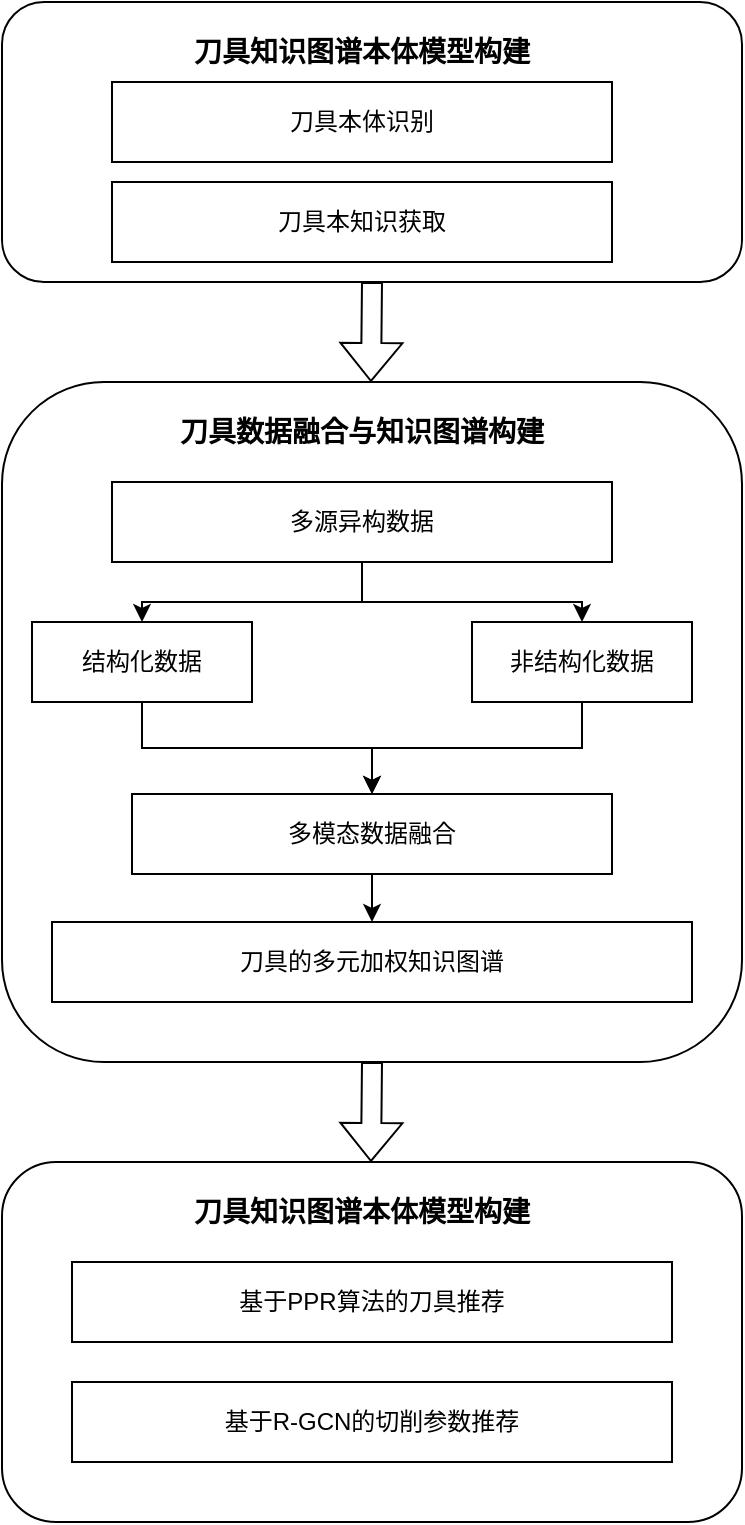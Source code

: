 <mxfile version="21.6.2" type="github">
  <diagram name="Page-1" id="p1Gr9pFNRzvYWjwsrW89">
    <mxGraphModel dx="1232" dy="1106" grid="1" gridSize="10" guides="1" tooltips="1" connect="1" arrows="1" fold="1" page="1" pageScale="1" pageWidth="827" pageHeight="1169" math="0" shadow="0">
      <root>
        <mxCell id="0" />
        <mxCell id="1" parent="0" />
        <mxCell id="OfRuzW8HElULrBoSLvWS-1" value="" style="rounded=1;whiteSpace=wrap;html=1;" vertex="1" parent="1">
          <mxGeometry x="165" y="120" width="370" height="140" as="geometry" />
        </mxCell>
        <mxCell id="OfRuzW8HElULrBoSLvWS-2" value="&lt;font style=&quot;font-size: 14px;&quot;&gt;&lt;b&gt;刀具知识图谱本体模型构建&lt;/b&gt;&lt;/font&gt;" style="text;html=1;strokeColor=none;fillColor=none;align=center;verticalAlign=middle;whiteSpace=wrap;rounded=0;" vertex="1" parent="1">
          <mxGeometry x="240" y="130" width="210" height="30" as="geometry" />
        </mxCell>
        <mxCell id="OfRuzW8HElULrBoSLvWS-3" value="" style="rounded=1;whiteSpace=wrap;html=1;" vertex="1" parent="1">
          <mxGeometry x="165" y="310" width="370" height="340" as="geometry" />
        </mxCell>
        <mxCell id="OfRuzW8HElULrBoSLvWS-4" value="&lt;font style=&quot;font-size: 14px;&quot;&gt;&lt;b&gt;刀具数据融合与知识图谱构建&lt;/b&gt;&lt;/font&gt;" style="text;html=1;strokeColor=none;fillColor=none;align=center;verticalAlign=middle;whiteSpace=wrap;rounded=0;" vertex="1" parent="1">
          <mxGeometry x="240" y="320" width="210" height="30" as="geometry" />
        </mxCell>
        <mxCell id="OfRuzW8HElULrBoSLvWS-5" value="" style="rounded=1;whiteSpace=wrap;html=1;" vertex="1" parent="1">
          <mxGeometry x="165" y="700" width="370" height="180" as="geometry" />
        </mxCell>
        <mxCell id="OfRuzW8HElULrBoSLvWS-6" value="&lt;font style=&quot;font-size: 14px;&quot;&gt;&lt;b&gt;刀具知识图谱本体模型构建&lt;/b&gt;&lt;/font&gt;" style="text;html=1;strokeColor=none;fillColor=none;align=center;verticalAlign=middle;whiteSpace=wrap;rounded=0;" vertex="1" parent="1">
          <mxGeometry x="240" y="710" width="210" height="30" as="geometry" />
        </mxCell>
        <mxCell id="OfRuzW8HElULrBoSLvWS-7" value="刀具本体识别" style="rounded=0;whiteSpace=wrap;html=1;" vertex="1" parent="1">
          <mxGeometry x="220" y="160" width="250" height="40" as="geometry" />
        </mxCell>
        <mxCell id="OfRuzW8HElULrBoSLvWS-8" value="刀具本知识获取" style="rounded=0;whiteSpace=wrap;html=1;" vertex="1" parent="1">
          <mxGeometry x="220" y="210" width="250" height="40" as="geometry" />
        </mxCell>
        <mxCell id="OfRuzW8HElULrBoSLvWS-21" style="edgeStyle=orthogonalEdgeStyle;rounded=0;orthogonalLoop=1;jettySize=auto;html=1;exitX=0.5;exitY=1;exitDx=0;exitDy=0;entryX=0.5;entryY=0;entryDx=0;entryDy=0;" edge="1" parent="1" source="OfRuzW8HElULrBoSLvWS-9" target="OfRuzW8HElULrBoSLvWS-10">
          <mxGeometry relative="1" as="geometry" />
        </mxCell>
        <mxCell id="OfRuzW8HElULrBoSLvWS-23" style="edgeStyle=orthogonalEdgeStyle;rounded=0;orthogonalLoop=1;jettySize=auto;html=1;exitX=0.5;exitY=1;exitDx=0;exitDy=0;entryX=0.5;entryY=0;entryDx=0;entryDy=0;" edge="1" parent="1" source="OfRuzW8HElULrBoSLvWS-9" target="OfRuzW8HElULrBoSLvWS-11">
          <mxGeometry relative="1" as="geometry" />
        </mxCell>
        <mxCell id="OfRuzW8HElULrBoSLvWS-9" value="多源异构数据" style="rounded=0;whiteSpace=wrap;html=1;" vertex="1" parent="1">
          <mxGeometry x="220" y="360" width="250" height="40" as="geometry" />
        </mxCell>
        <mxCell id="OfRuzW8HElULrBoSLvWS-25" style="edgeStyle=orthogonalEdgeStyle;rounded=0;orthogonalLoop=1;jettySize=auto;html=1;exitX=0.5;exitY=1;exitDx=0;exitDy=0;" edge="1" parent="1" source="OfRuzW8HElULrBoSLvWS-10" target="OfRuzW8HElULrBoSLvWS-12">
          <mxGeometry relative="1" as="geometry" />
        </mxCell>
        <mxCell id="OfRuzW8HElULrBoSLvWS-10" value="结构化数据" style="rounded=0;whiteSpace=wrap;html=1;" vertex="1" parent="1">
          <mxGeometry x="180" y="430" width="110" height="40" as="geometry" />
        </mxCell>
        <mxCell id="OfRuzW8HElULrBoSLvWS-28" style="edgeStyle=orthogonalEdgeStyle;rounded=0;orthogonalLoop=1;jettySize=auto;html=1;exitX=0.5;exitY=1;exitDx=0;exitDy=0;entryX=0.5;entryY=0;entryDx=0;entryDy=0;" edge="1" parent="1" source="OfRuzW8HElULrBoSLvWS-11" target="OfRuzW8HElULrBoSLvWS-12">
          <mxGeometry relative="1" as="geometry">
            <mxPoint x="350" y="500" as="targetPoint" />
          </mxGeometry>
        </mxCell>
        <mxCell id="OfRuzW8HElULrBoSLvWS-11" value="非结构化数据" style="rounded=0;whiteSpace=wrap;html=1;" vertex="1" parent="1">
          <mxGeometry x="400" y="430" width="110" height="40" as="geometry" />
        </mxCell>
        <mxCell id="OfRuzW8HElULrBoSLvWS-12" value="多模态数据融合" style="rounded=0;whiteSpace=wrap;html=1;" vertex="1" parent="1">
          <mxGeometry x="230" y="516" width="240" height="40" as="geometry" />
        </mxCell>
        <mxCell id="OfRuzW8HElULrBoSLvWS-13" value="刀具的多元加权知识图谱" style="rounded=0;whiteSpace=wrap;html=1;" vertex="1" parent="1">
          <mxGeometry x="190" y="580" width="320" height="40" as="geometry" />
        </mxCell>
        <mxCell id="OfRuzW8HElULrBoSLvWS-14" value="基于PPR算法的刀具推荐" style="rounded=0;whiteSpace=wrap;html=1;" vertex="1" parent="1">
          <mxGeometry x="200" y="750" width="300" height="40" as="geometry" />
        </mxCell>
        <mxCell id="OfRuzW8HElULrBoSLvWS-15" value="基于R-GCN的切削参数推荐" style="rounded=0;whiteSpace=wrap;html=1;" vertex="1" parent="1">
          <mxGeometry x="200" y="810" width="300" height="40" as="geometry" />
        </mxCell>
        <mxCell id="OfRuzW8HElULrBoSLvWS-19" value="" style="shape=flexArrow;endArrow=classic;html=1;rounded=0;exitX=0.5;exitY=1;exitDx=0;exitDy=0;" edge="1" parent="1" source="OfRuzW8HElULrBoSLvWS-1">
          <mxGeometry width="50" height="50" relative="1" as="geometry">
            <mxPoint x="350" y="280" as="sourcePoint" />
            <mxPoint x="349.5" y="310" as="targetPoint" />
          </mxGeometry>
        </mxCell>
        <mxCell id="OfRuzW8HElULrBoSLvWS-29" value="" style="endArrow=classic;html=1;rounded=0;exitX=0.5;exitY=1;exitDx=0;exitDy=0;" edge="1" parent="1" source="OfRuzW8HElULrBoSLvWS-12" target="OfRuzW8HElULrBoSLvWS-13">
          <mxGeometry width="50" height="50" relative="1" as="geometry">
            <mxPoint x="530" y="560" as="sourcePoint" />
            <mxPoint x="580" y="510" as="targetPoint" />
          </mxGeometry>
        </mxCell>
        <mxCell id="OfRuzW8HElULrBoSLvWS-30" value="" style="shape=flexArrow;endArrow=classic;html=1;rounded=0;exitX=0.5;exitY=1;exitDx=0;exitDy=0;" edge="1" parent="1" source="OfRuzW8HElULrBoSLvWS-3">
          <mxGeometry width="50" height="50" relative="1" as="geometry">
            <mxPoint x="349.5" y="660" as="sourcePoint" />
            <mxPoint x="349.5" y="700" as="targetPoint" />
          </mxGeometry>
        </mxCell>
      </root>
    </mxGraphModel>
  </diagram>
</mxfile>
